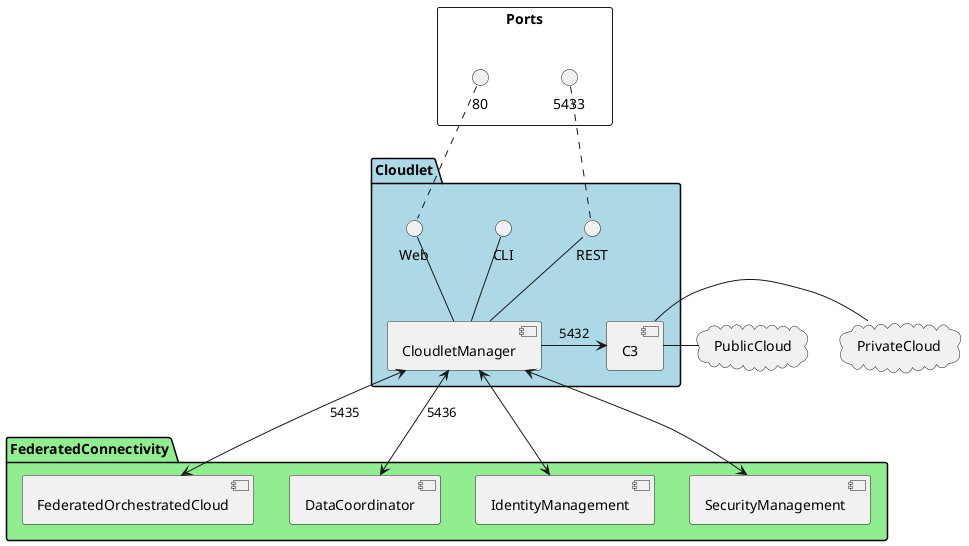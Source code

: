 
@startuml

package Cloudlet #lightblue {
    component C3
    component CloudletManager
    interface REST
    interface CLI
    interface Web
}

rectangle Ports {
  80 .. Web
  5433 .. REST
}
REST -- CloudletManager
CLI -- CloudletManager
Web -- CloudletManager
CloudletManager -> C3 : 5432

package FederatedConnectivity #lightgreen {
  component FederatedOrchestratedCloud
  component DataCoordinator
  component IdentityManagement
  component SecurityManagement
}

CloudletManager <--> FederatedOrchestratedCloud :5435
CloudletManager <--> DataCoordinator : 5436
CloudletManager <--> IdentityManagement
CloudletManager <--> SecurityManagement

cloud PublicCloud {
}

cloud PrivateCloud {
}

C3 - PublicCloud
C3 - PrivateCloud

@enduml
